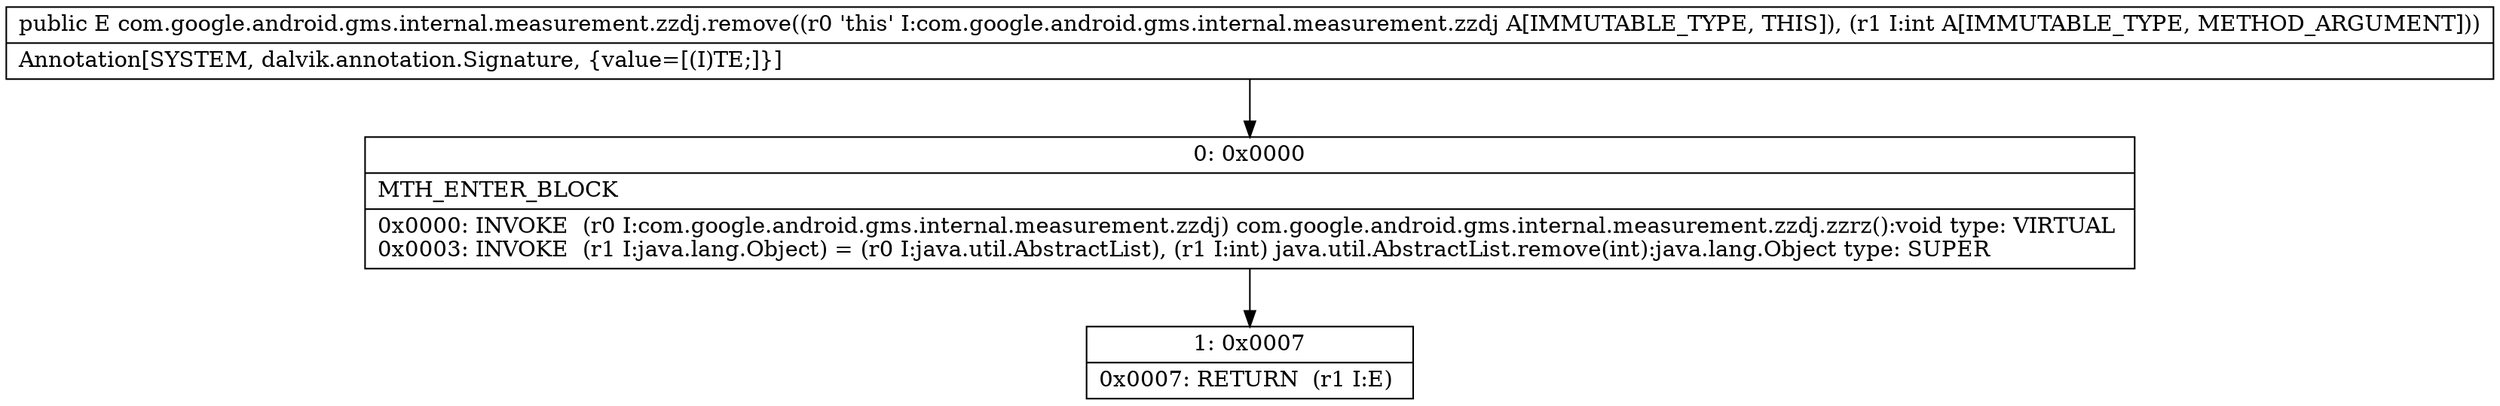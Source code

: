 digraph "CFG forcom.google.android.gms.internal.measurement.zzdj.remove(I)Ljava\/lang\/Object;" {
Node_0 [shape=record,label="{0\:\ 0x0000|MTH_ENTER_BLOCK\l|0x0000: INVOKE  (r0 I:com.google.android.gms.internal.measurement.zzdj) com.google.android.gms.internal.measurement.zzdj.zzrz():void type: VIRTUAL \l0x0003: INVOKE  (r1 I:java.lang.Object) = (r0 I:java.util.AbstractList), (r1 I:int) java.util.AbstractList.remove(int):java.lang.Object type: SUPER \l}"];
Node_1 [shape=record,label="{1\:\ 0x0007|0x0007: RETURN  (r1 I:E) \l}"];
MethodNode[shape=record,label="{public E com.google.android.gms.internal.measurement.zzdj.remove((r0 'this' I:com.google.android.gms.internal.measurement.zzdj A[IMMUTABLE_TYPE, THIS]), (r1 I:int A[IMMUTABLE_TYPE, METHOD_ARGUMENT]))  | Annotation[SYSTEM, dalvik.annotation.Signature, \{value=[(I)TE;]\}]\l}"];
MethodNode -> Node_0;
Node_0 -> Node_1;
}

